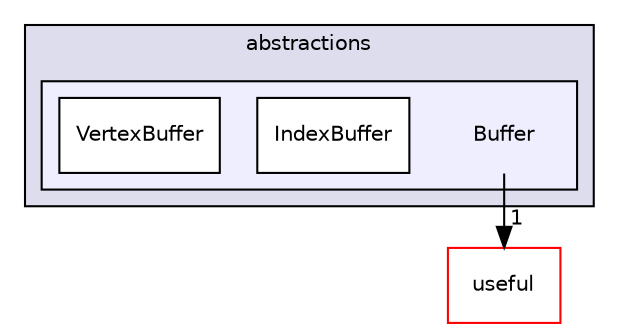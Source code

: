 digraph "abstractions/Buffer" {
  compound=true
  node [ fontsize="10", fontname="Helvetica"];
  edge [ labelfontsize="10", labelfontname="Helvetica"];
  subgraph clusterdir_898d9f057ab0c3f0aea2afe60f29a516 {
    graph [ bgcolor="#ddddee", pencolor="black", label="abstractions" fontname="Helvetica", fontsize="10", URL="dir_898d9f057ab0c3f0aea2afe60f29a516.html"]
  subgraph clusterdir_79e691fee84f1aaa49b74a95d7c389a5 {
    graph [ bgcolor="#eeeeff", pencolor="black", label="" URL="dir_79e691fee84f1aaa49b74a95d7c389a5.html"];
    dir_79e691fee84f1aaa49b74a95d7c389a5 [shape=plaintext label="Buffer"];
    dir_2807fd209effad43dceb01c948e83499 [shape=box label="IndexBuffer" color="black" fillcolor="white" style="filled" URL="dir_2807fd209effad43dceb01c948e83499.html"];
    dir_8269f70cd93013ad8603e6e1028501bf [shape=box label="VertexBuffer" color="black" fillcolor="white" style="filled" URL="dir_8269f70cd93013ad8603e6e1028501bf.html"];
  }
  }
  dir_1a59a3d145870e2ede777001faa583ab [shape=box label="useful" fillcolor="white" style="filled" color="red" URL="dir_1a59a3d145870e2ede777001faa583ab.html"];
  dir_79e691fee84f1aaa49b74a95d7c389a5->dir_1a59a3d145870e2ede777001faa583ab [headlabel="1", labeldistance=1.5 headhref="dir_000001_000018.html"];
}
